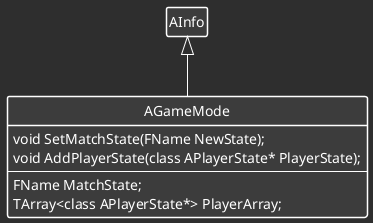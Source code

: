 @startuml DiagramName
skinparam backgroundColor #2E2E2E
skinparam class {
    BackgroundColor #3C3C3C
    ArrowColor White
    BorderColor White
    FontColor White
    AttributeFontColor White
    StereotypeFontColor White
    BorderThickness 1.5
}
skinparam note {
    BackgroundColor #4B4B4B
    BorderColor White
    FontColor White
}
hide circle
hide empty members
hide empty methods

class AInfo {

}

class AGameMode {
    void SetMatchState(FName NewState);
    void AddPlayerState(class APlayerState* PlayerState);
    --
    FName MatchState;
    TArray<class APlayerState*> PlayerArray;
}

AInfo <|-- AGameMode 
@enduml